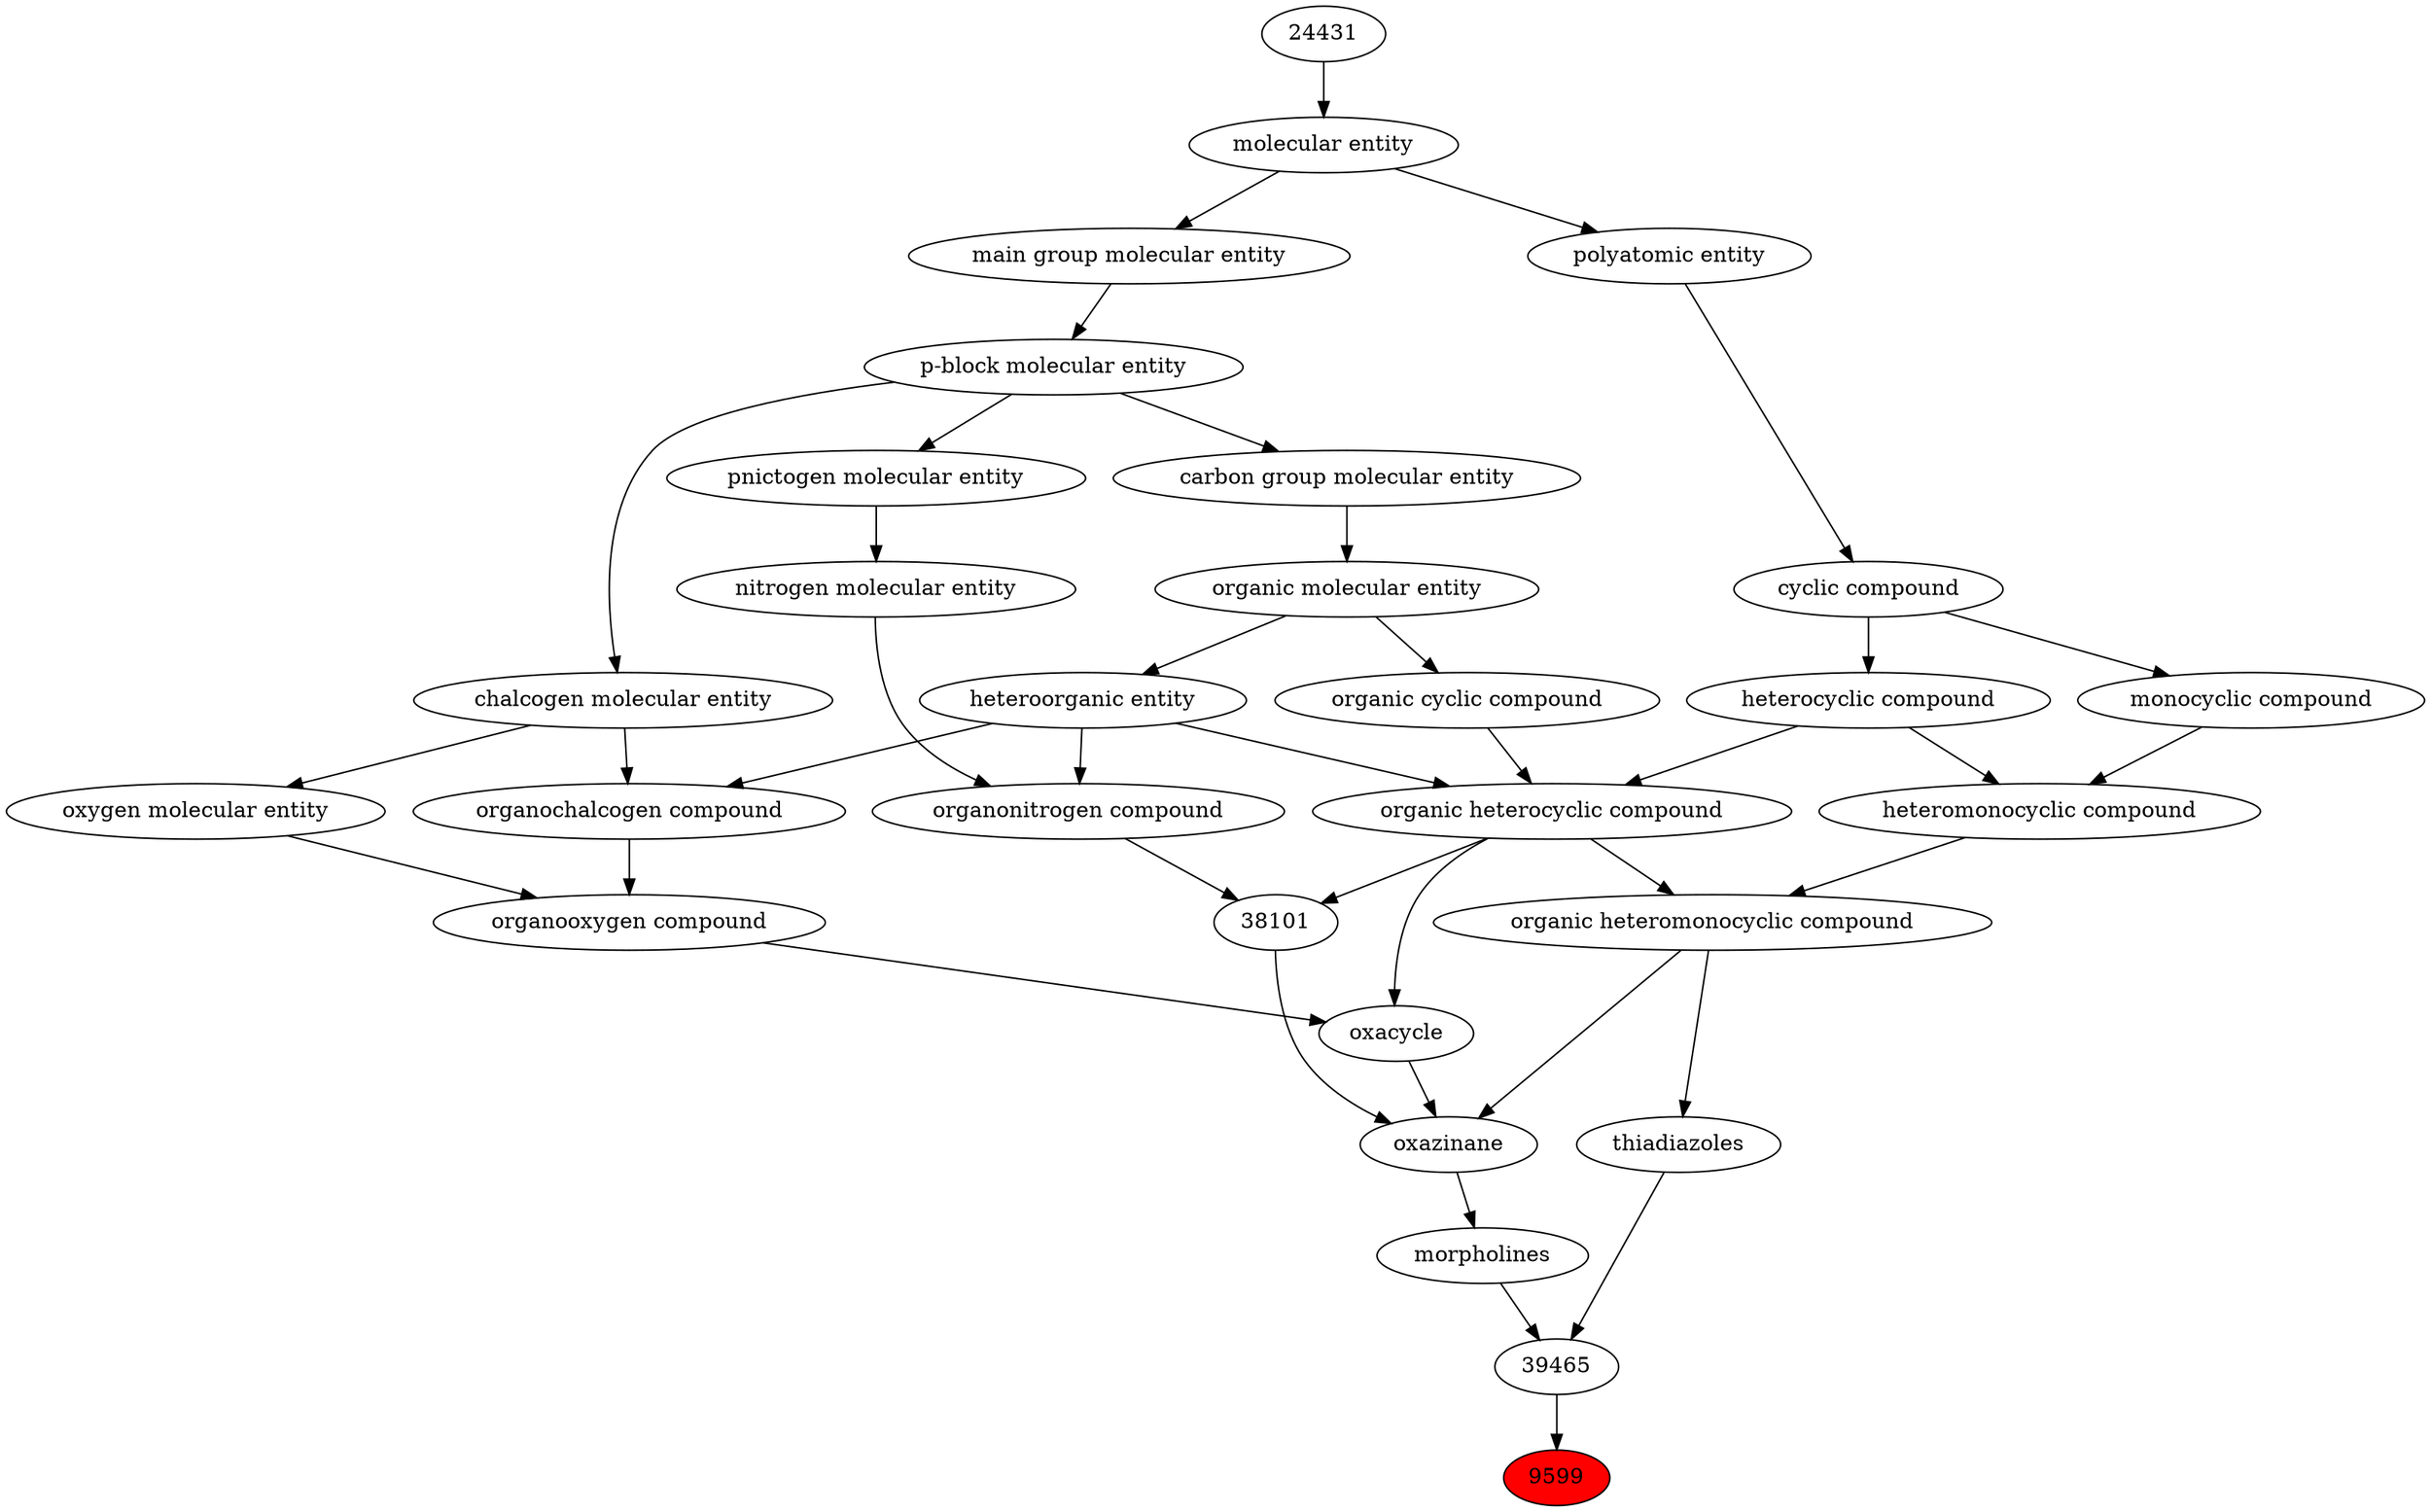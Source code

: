 digraph tree{ 
9599 [label="9599" fillcolor=red style=filled]
39465 -> 9599
39465 [label="39465"]
38099 -> 39465
38785 -> 39465
38099 [label="thiadiazoles"]
25693 -> 38099
38785 [label="morpholines"]
46952 -> 38785
25693 [label="organic heteromonocyclic compound"]
33670 -> 25693
24532 -> 25693
46952 [label="oxazinane"]
25693 -> 46952
38101 -> 46952
38104 -> 46952
33670 [label="heteromonocyclic compound"]
5686 -> 33670
33661 -> 33670
24532 [label="organic heterocyclic compound"]
33285 -> 24532
33832 -> 24532
5686 -> 24532
38101 [label="38101"]
24532 -> 38101
35352 -> 38101
38104 [label="oxacycle"]
24532 -> 38104
36963 -> 38104
5686 [label="heterocyclic compound"]
33595 -> 5686
33661 [label="monocyclic compound"]
33595 -> 33661
33285 [label="heteroorganic entity"]
50860 -> 33285
33832 [label="organic cyclic compound"]
50860 -> 33832
35352 [label="organonitrogen compound"]
51143 -> 35352
33285 -> 35352
36963 [label="organooxygen compound"]
36962 -> 36963
25806 -> 36963
33595 [label="cyclic compound"]
36357 -> 33595
50860 [label="organic molecular entity"]
33582 -> 50860
51143 [label="nitrogen molecular entity"]
33302 -> 51143
36962 [label="organochalcogen compound"]
33285 -> 36962
33304 -> 36962
25806 [label="oxygen molecular entity"]
33304 -> 25806
36357 [label="polyatomic entity"]
23367 -> 36357
33582 [label="carbon group molecular entity"]
33675 -> 33582
33302 [label="pnictogen molecular entity"]
33675 -> 33302
33304 [label="chalcogen molecular entity"]
33675 -> 33304
23367 [label="molecular entity"]
24431 -> 23367
33675 [label="p-block molecular entity"]
33579 -> 33675
24431 [label="24431"]
33579 [label="main group molecular entity"]
23367 -> 33579
}
